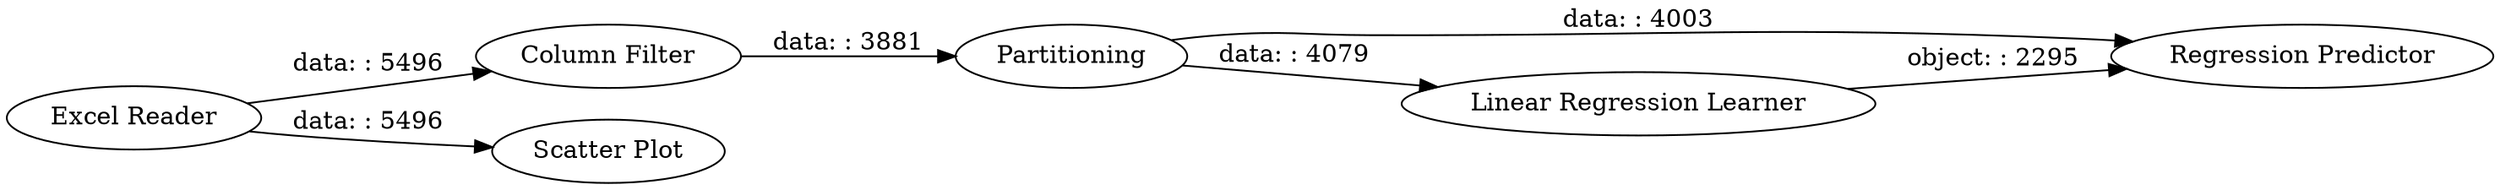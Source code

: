 digraph {
	"-7058226729633235957_6" [label="Regression Predictor"]
	"-7058226729633235957_2" [label="Column Filter"]
	"-7058226729633235957_5" [label="Scatter Plot"]
	"-7058226729633235957_1" [label="Excel Reader"]
	"-7058226729633235957_4" [label="Linear Regression Learner"]
	"-7058226729633235957_3" [label=Partitioning]
	"-7058226729633235957_3" -> "-7058226729633235957_4" [label="data: : 4079"]
	"-7058226729633235957_4" -> "-7058226729633235957_6" [label="object: : 2295"]
	"-7058226729633235957_3" -> "-7058226729633235957_6" [label="data: : 4003"]
	"-7058226729633235957_1" -> "-7058226729633235957_2" [label="data: : 5496"]
	"-7058226729633235957_2" -> "-7058226729633235957_3" [label="data: : 3881"]
	"-7058226729633235957_1" -> "-7058226729633235957_5" [label="data: : 5496"]
	rankdir=LR
}
